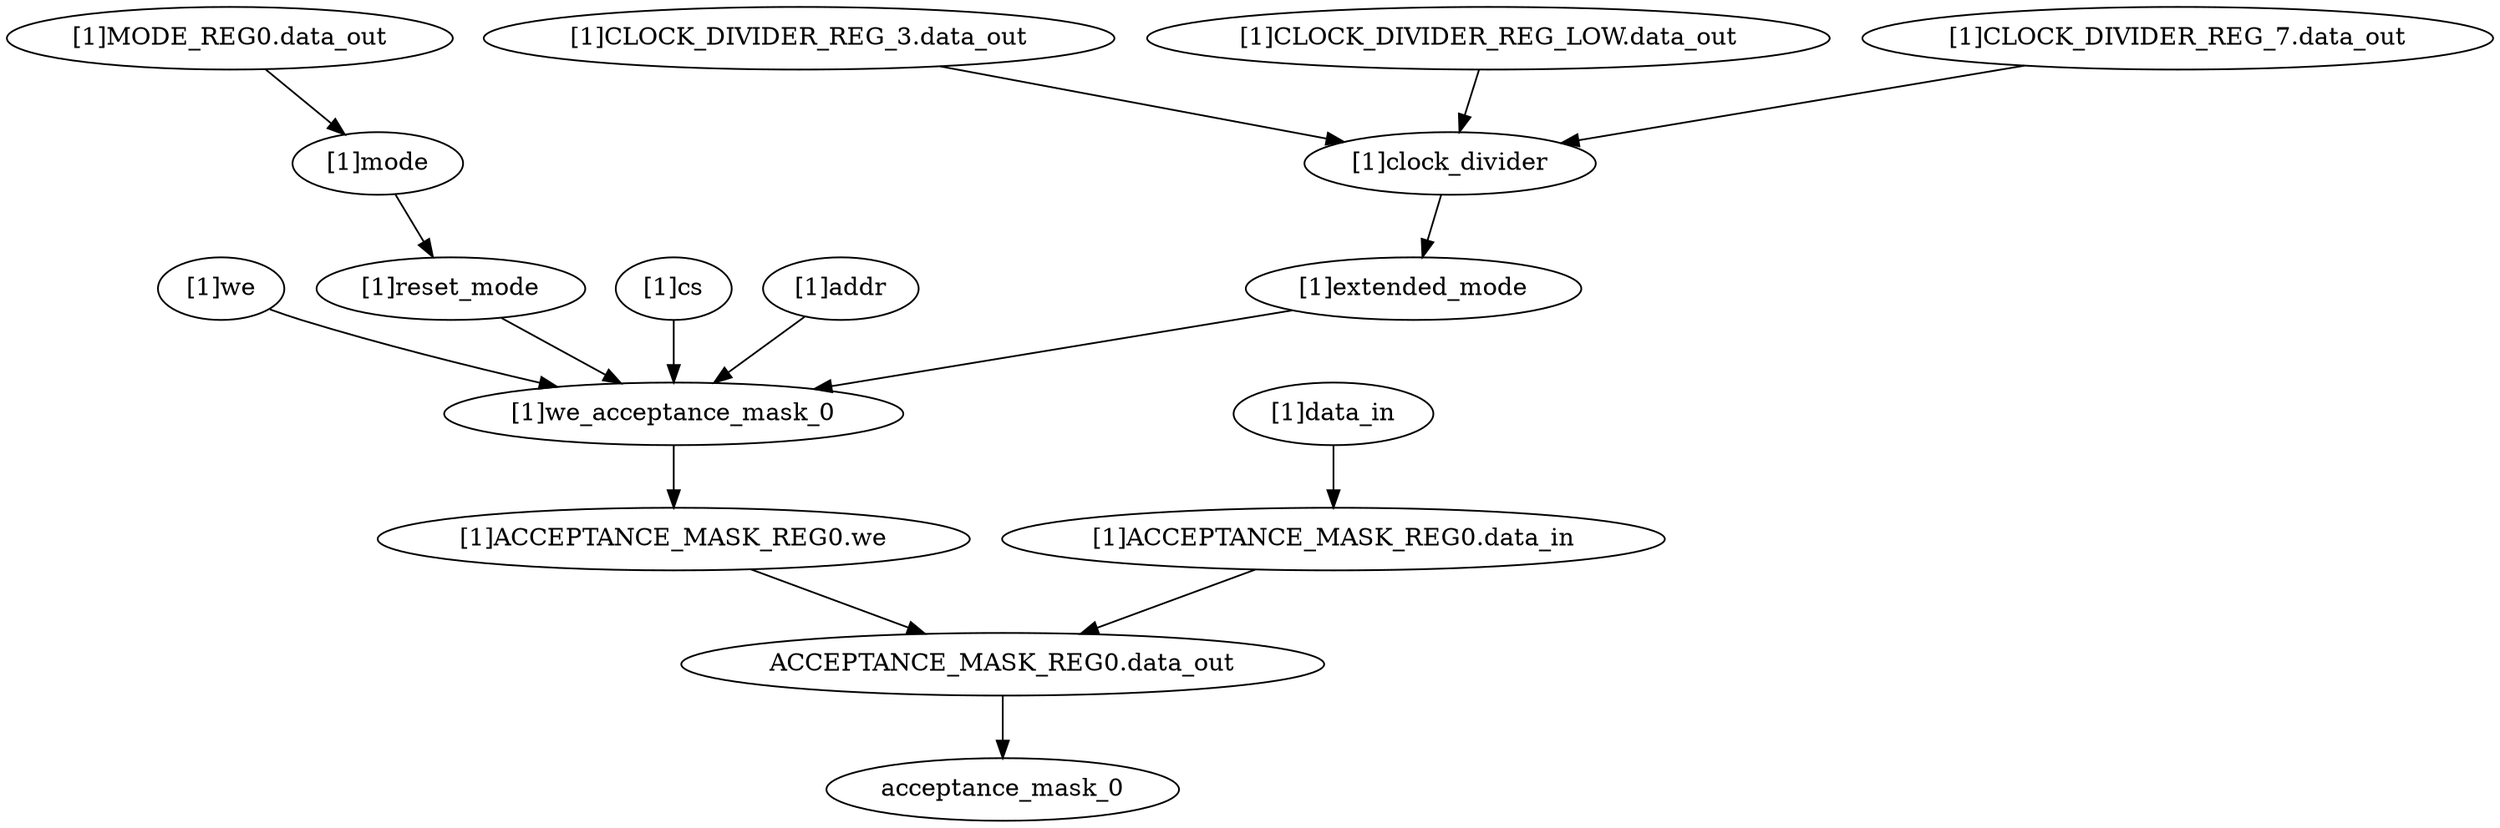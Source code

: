 strict digraph "" {
	"[1]we"	 [complexity=9,
		importance=0.0155364349,
		rank=0.00172627054444];
	"[1]we_acceptance_mask_0"	 [complexity=1,
		importance=0.013593997847,
		rank=0.013593997847];
	"[1]we" -> "[1]we_acceptance_mask_0";
	"[1]reset_mode"	 [complexity=9,
		importance=0.0164026438658,
		rank=0.00182251598509];
	"[1]reset_mode" -> "[1]we_acceptance_mask_0";
	"[1]CLOCK_DIVIDER_REG_3.data_out"	 [complexity=11,
		importance=0.0313860690065,
		rank=0.00285327900059];
	"[1]clock_divider"	 [complexity=11,
		importance=0.0261995015982,
		rank=0.00238177287256];
	"[1]CLOCK_DIVIDER_REG_3.data_out" -> "[1]clock_divider";
	"[1]CLOCK_DIVIDER_REG_LOW.data_out"	 [complexity=11,
		importance=0.031329229713,
		rank=0.00284811179209];
	"[1]CLOCK_DIVIDER_REG_LOW.data_out" -> "[1]clock_divider";
	"[1]mode"	 [complexity=11,
		importance=0.0215960301754,
		rank=0.00196327547049];
	"[1]mode" -> "[1]reset_mode";
	"[1]ACCEPTANCE_MASK_REG0.we"	 [complexity=1,
		importance=0.0115341585796,
		rank=0.0115341585796];
	"[1]we_acceptance_mask_0" -> "[1]ACCEPTANCE_MASK_REG0.we";
	"[1]cs"	 [complexity=9,
		importance=0.0155364349,
		rank=0.00172627054444];
	"[1]cs" -> "[1]we_acceptance_mask_0";
	"[1]addr"	 [complexity=9,
		importance=0.0155364349,
		rank=0.00172627054444];
	"[1]addr" -> "[1]we_acceptance_mask_0";
	"ACCEPTANCE_MASK_REG0.data_out"	 [complexity=0,
		importance=0.00856207481048,
		rank=0.0];
	"[1]ACCEPTANCE_MASK_REG0.we" -> "ACCEPTANCE_MASK_REG0.data_out";
	"[1]extended_mode"	 [complexity=9,
		importance=0.0165064243496,
		rank=0.00183404714995];
	"[1]clock_divider" -> "[1]extended_mode";
	acceptance_mask_0	 [complexity=0,
		importance=0.00414903029512,
		rank=0.0];
	"[1]ACCEPTANCE_MASK_REG0.data_in"	 [complexity=2,
		importance=0.0105322547362,
		rank=0.0052661273681];
	"[1]ACCEPTANCE_MASK_REG0.data_in" -> "ACCEPTANCE_MASK_REG0.data_out";
	"ACCEPTANCE_MASK_REG0.data_out" -> acceptance_mask_0;
	"[1]extended_mode" -> "[1]we_acceptance_mask_0";
	"[1]MODE_REG0.data_out"	 [complexity=11,
		importance=0.0280981229978,
		rank=0.00255437481798];
	"[1]MODE_REG0.data_out" -> "[1]mode";
	"[1]CLOCK_DIVIDER_REG_7.data_out"	 [complexity=11,
		importance=0.0313860690065,
		rank=0.00285327900059];
	"[1]CLOCK_DIVIDER_REG_7.data_out" -> "[1]clock_divider";
	"[1]data_in"	 [complexity=2,
		importance=0.0124746917892,
		rank=0.00623734589458];
	"[1]data_in" -> "[1]ACCEPTANCE_MASK_REG0.data_in";
}
